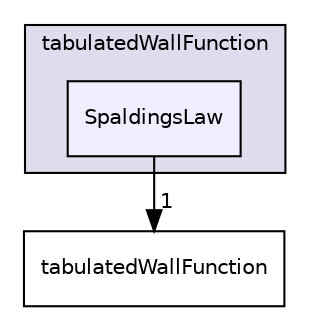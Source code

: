 digraph "applications/utilities/preProcessing/wallFunctionTable/tabulatedWallFunction/SpaldingsLaw" {
  bgcolor=transparent;
  compound=true
  node [ fontsize="10", fontname="Helvetica"];
  edge [ labelfontsize="10", labelfontname="Helvetica"];
  subgraph clusterdir_9d6d4bfa5eea1af8e55384bbf07dd9db {
    graph [ bgcolor="#ddddee", pencolor="black", label="tabulatedWallFunction" fontname="Helvetica", fontsize="10", URL="dir_9d6d4bfa5eea1af8e55384bbf07dd9db.html"]
  dir_ad3f5a484c4caac15afa342421ea43cf [shape=box, label="SpaldingsLaw", style="filled", fillcolor="#eeeeff", pencolor="black", URL="dir_ad3f5a484c4caac15afa342421ea43cf.html"];
  }
  dir_84484b4bbc0b7304a2ca4f93bbec51bc [shape=box label="tabulatedWallFunction" URL="dir_84484b4bbc0b7304a2ca4f93bbec51bc.html"];
  dir_ad3f5a484c4caac15afa342421ea43cf->dir_84484b4bbc0b7304a2ca4f93bbec51bc [headlabel="1", labeldistance=1.5 headhref="dir_000460_000461.html"];
}
